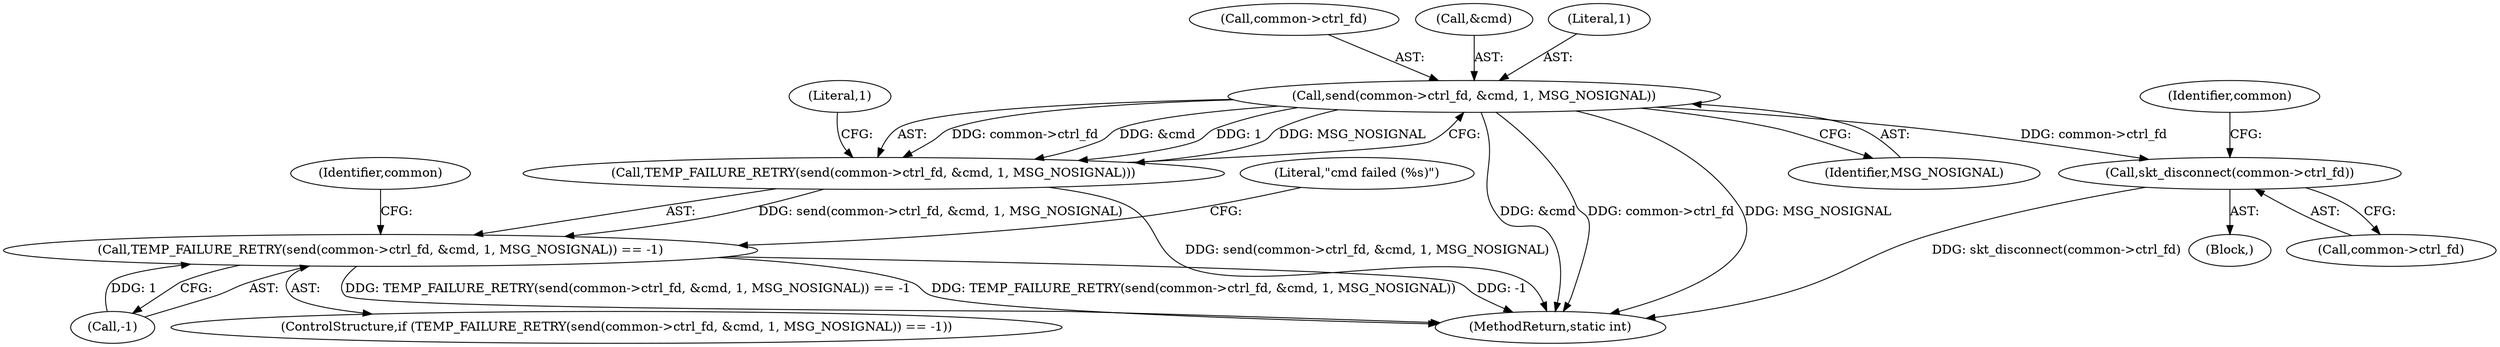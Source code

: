 digraph "0_Android_472271b153c5dc53c28beac55480a8d8434b2d5c@API" {
"1000114" [label="(Call,send(common->ctrl_fd, &cmd, 1, MSG_NOSIGNAL))"];
"1000113" [label="(Call,TEMP_FAILURE_RETRY(send(common->ctrl_fd, &cmd, 1, MSG_NOSIGNAL)))"];
"1000112" [label="(Call,TEMP_FAILURE_RETRY(send(common->ctrl_fd, &cmd, 1, MSG_NOSIGNAL)) == -1)"];
"1000129" [label="(Call,skt_disconnect(common->ctrl_fd))"];
"1000172" [label="(MethodReturn,static int)"];
"1000115" [label="(Call,common->ctrl_fd)"];
"1000135" [label="(Identifier,common)"];
"1000114" [label="(Call,send(common->ctrl_fd, &cmd, 1, MSG_NOSIGNAL))"];
"1000112" [label="(Call,TEMP_FAILURE_RETRY(send(common->ctrl_fd, &cmd, 1, MSG_NOSIGNAL)) == -1)"];
"1000111" [label="(ControlStructure,if (TEMP_FAILURE_RETRY(send(common->ctrl_fd, &cmd, 1, MSG_NOSIGNAL)) == -1))"];
"1000123" [label="(Literal,1)"];
"1000122" [label="(Call,-1)"];
"1000126" [label="(Literal,\"cmd failed (%s)\")"];
"1000144" [label="(Identifier,common)"];
"1000121" [label="(Identifier,MSG_NOSIGNAL)"];
"1000124" [label="(Block,)"];
"1000118" [label="(Call,&cmd)"];
"1000129" [label="(Call,skt_disconnect(common->ctrl_fd))"];
"1000113" [label="(Call,TEMP_FAILURE_RETRY(send(common->ctrl_fd, &cmd, 1, MSG_NOSIGNAL)))"];
"1000130" [label="(Call,common->ctrl_fd)"];
"1000120" [label="(Literal,1)"];
"1000114" -> "1000113"  [label="AST: "];
"1000114" -> "1000121"  [label="CFG: "];
"1000115" -> "1000114"  [label="AST: "];
"1000118" -> "1000114"  [label="AST: "];
"1000120" -> "1000114"  [label="AST: "];
"1000121" -> "1000114"  [label="AST: "];
"1000113" -> "1000114"  [label="CFG: "];
"1000114" -> "1000172"  [label="DDG: &cmd"];
"1000114" -> "1000172"  [label="DDG: common->ctrl_fd"];
"1000114" -> "1000172"  [label="DDG: MSG_NOSIGNAL"];
"1000114" -> "1000113"  [label="DDG: common->ctrl_fd"];
"1000114" -> "1000113"  [label="DDG: &cmd"];
"1000114" -> "1000113"  [label="DDG: 1"];
"1000114" -> "1000113"  [label="DDG: MSG_NOSIGNAL"];
"1000114" -> "1000129"  [label="DDG: common->ctrl_fd"];
"1000113" -> "1000112"  [label="AST: "];
"1000123" -> "1000113"  [label="CFG: "];
"1000113" -> "1000172"  [label="DDG: send(common->ctrl_fd, &cmd, 1, MSG_NOSIGNAL)"];
"1000113" -> "1000112"  [label="DDG: send(common->ctrl_fd, &cmd, 1, MSG_NOSIGNAL)"];
"1000112" -> "1000111"  [label="AST: "];
"1000112" -> "1000122"  [label="CFG: "];
"1000122" -> "1000112"  [label="AST: "];
"1000126" -> "1000112"  [label="CFG: "];
"1000144" -> "1000112"  [label="CFG: "];
"1000112" -> "1000172"  [label="DDG: TEMP_FAILURE_RETRY(send(common->ctrl_fd, &cmd, 1, MSG_NOSIGNAL)) == -1"];
"1000112" -> "1000172"  [label="DDG: TEMP_FAILURE_RETRY(send(common->ctrl_fd, &cmd, 1, MSG_NOSIGNAL))"];
"1000112" -> "1000172"  [label="DDG: -1"];
"1000122" -> "1000112"  [label="DDG: 1"];
"1000129" -> "1000124"  [label="AST: "];
"1000129" -> "1000130"  [label="CFG: "];
"1000130" -> "1000129"  [label="AST: "];
"1000135" -> "1000129"  [label="CFG: "];
"1000129" -> "1000172"  [label="DDG: skt_disconnect(common->ctrl_fd)"];
}
